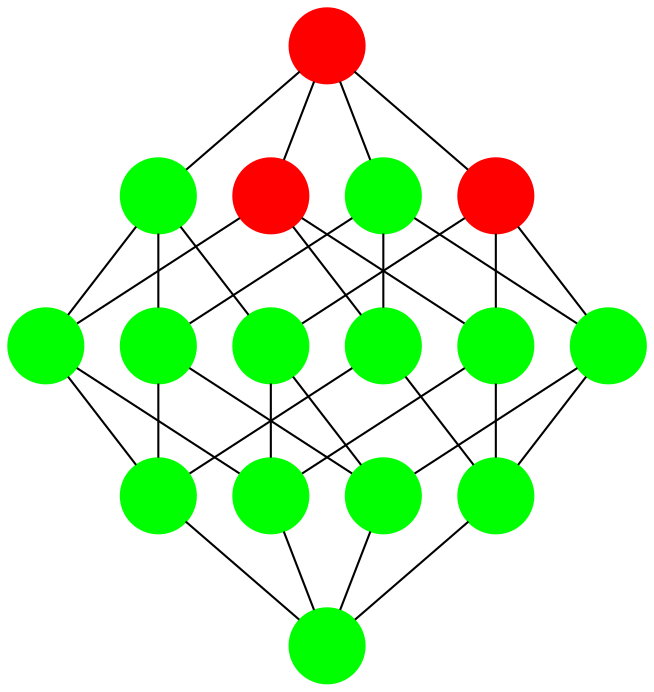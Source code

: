 digraph{
rankdir=BT
node[shape=circle,style=filled,label=""]
edge[dir=none]
0[color="#FF0000"]
1[color="#00FF00"]
2[color="#FF0000"]
3[color="#00FF00"]
4[color="#00FF00"]
5[color="#00FF00"]
6[color="#00FF00"]
7[color="#00FF00"]
8[color="#FF0000"]
9[color="#00FF00"]
10[color="#00FF00"]
11[color="#00FF00"]
12[color="#00FF00"]
13[color="#00FF00"]
14[color="#00FF00"]
15[color="#00FF00"]
1->0
2->0
4->0
8->0
3->1
5->1
9->1
3->2
6->2
10->2
7->3
11->3
5->4
6->4
12->4
7->5
13->5
7->6
14->6
15->7
9->8
10->8
12->8
11->9
13->9
11->10
14->10
15->11
13->12
14->12
15->13
15->14
}